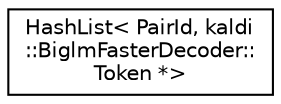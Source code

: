 digraph "Graphical Class Hierarchy"
{
  edge [fontname="Helvetica",fontsize="10",labelfontname="Helvetica",labelfontsize="10"];
  node [fontname="Helvetica",fontsize="10",shape=record];
  rankdir="LR";
  Node0 [label="HashList\< PairId, kaldi\l::BiglmFasterDecoder::\lToken *\>",height=0.2,width=0.4,color="black", fillcolor="white", style="filled",URL="$classkaldi_1_1HashList.html"];
}
